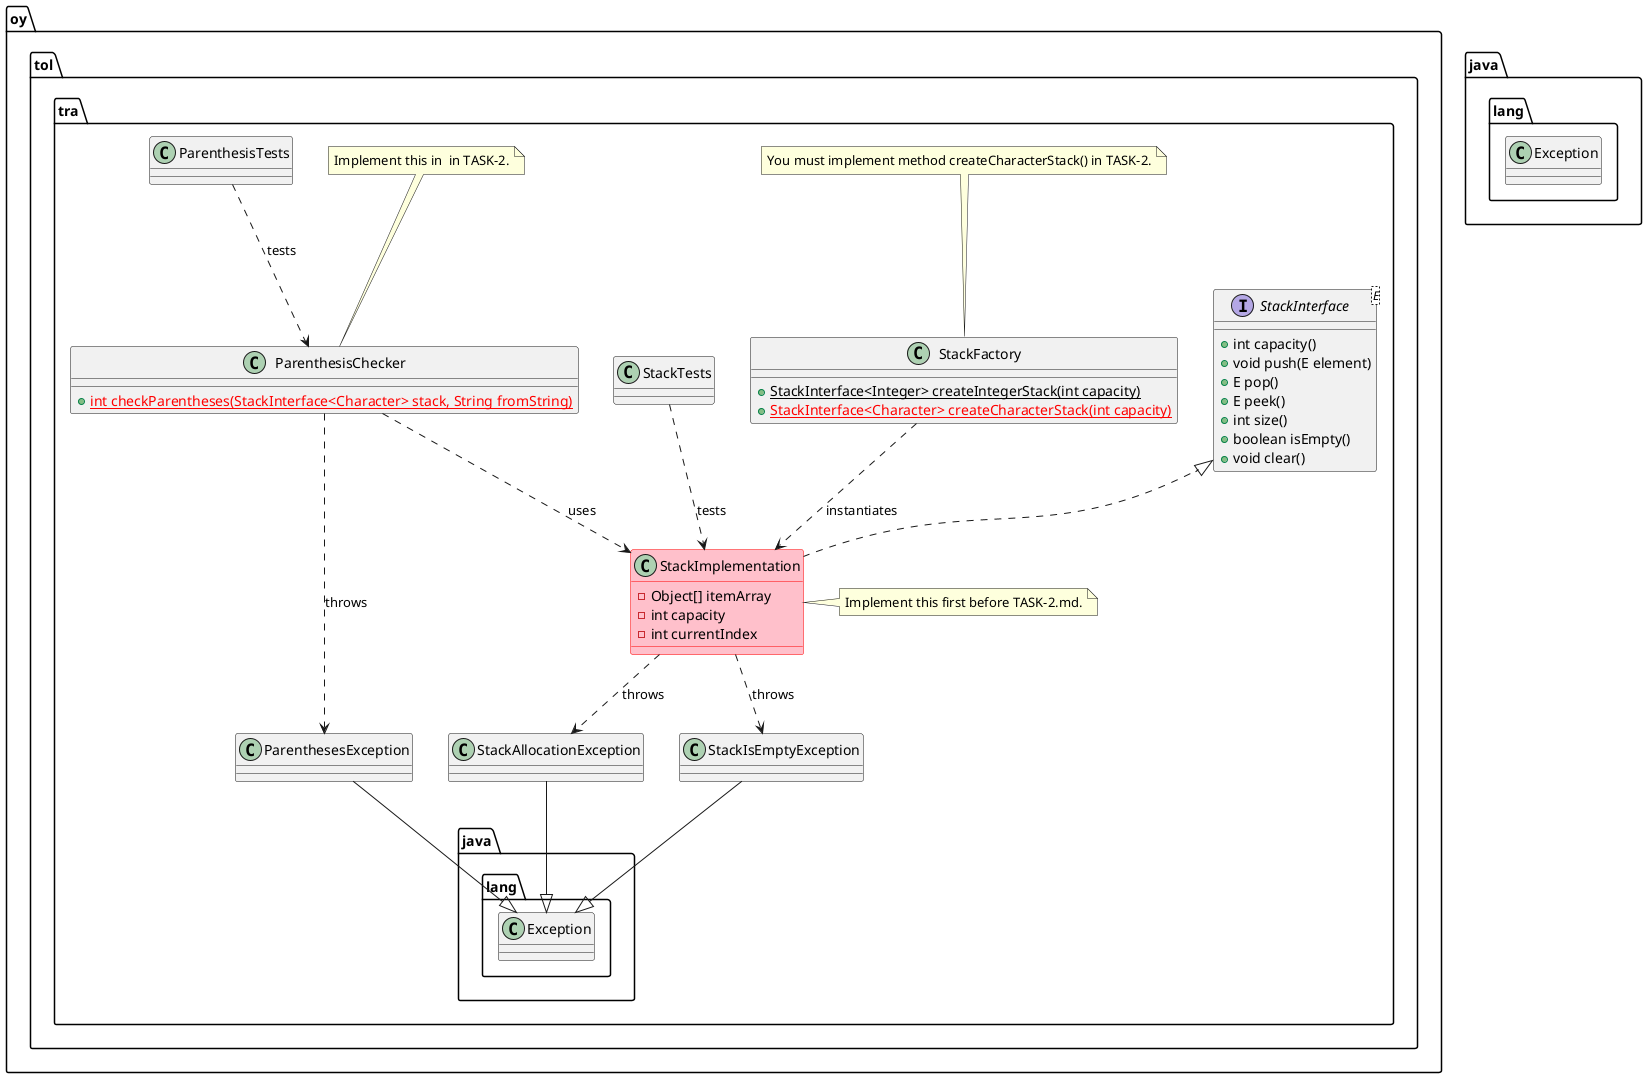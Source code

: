 @startuml
package oy.tol.tra {
  interface StackInterface<E> {
    +int capacity()
    +void push(E element)
    +E pop()
    +E peek()
    +int size()
    +boolean isEmpty()
    +void clear()
  }
  class StackFactory {
    +{static}StackInterface<Integer> createIntegerStack(int capacity)
    +<color:Red>{static}StackInterface<Character> createCharacterStack(int capacity)</color>
  }
  note top of StackFactory
    You must implement method createCharacterStack() in TASK-2.
  end note
  class StackImplementation implements StackInterface {
    -Object[] itemArray
    -int capacity
    -int currentIndex
  }
  class ParenthesisChecker {
    +<color:Red>{static} int checkParentheses(StackInterface<Character> stack, String fromString)</color>
  }
  note top of ParenthesisChecker
    Implement this in  in TASK-2.
  end note
  class StackImplementation #pink;line:red
  note right of StackImplementation 
    Implement this first before TASK-2.md.
  end note 
  StackFactory ..> StackImplementation : instantiates
  ParenthesisChecker ..> StackImplementation : uses
  StackIsEmptyException --|> java.lang.Exception
  StackAllocationException --|> java.lang.Exception
  ParenthesesException --|> java.lang.Exception
  ParenthesisChecker ..> ParenthesesException : throws
  StackImplementation ..> StackIsEmptyException : throws
  StackImplementation ..> StackAllocationException : throws
  StackTests ..> StackImplementation : tests
  ParenthesisTests ..> ParenthesisChecker : tests
}
package java.lang {
  class Exception
}
@enduml
